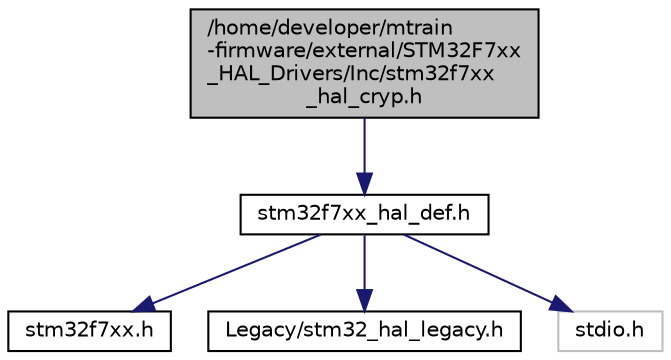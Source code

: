 digraph "/home/developer/mtrain-firmware/external/STM32F7xx_HAL_Drivers/Inc/stm32f7xx_hal_cryp.h"
{
  edge [fontname="Helvetica",fontsize="10",labelfontname="Helvetica",labelfontsize="10"];
  node [fontname="Helvetica",fontsize="10",shape=record];
  Node0 [label="/home/developer/mtrain\l-firmware/external/STM32F7xx\l_HAL_Drivers/Inc/stm32f7xx\l_hal_cryp.h",height=0.2,width=0.4,color="black", fillcolor="grey75", style="filled", fontcolor="black"];
  Node0 -> Node1 [color="midnightblue",fontsize="10",style="solid",fontname="Helvetica"];
  Node1 [label="stm32f7xx_hal_def.h",height=0.2,width=0.4,color="black", fillcolor="white", style="filled",URL="$stm32f7xx__hal__def_8h.html",tooltip="This file contains HAL common defines, enumeration, macros and structures definitions. "];
  Node1 -> Node2 [color="midnightblue",fontsize="10",style="solid",fontname="Helvetica"];
  Node2 [label="stm32f7xx.h",height=0.2,width=0.4,color="black", fillcolor="white", style="filled",URL="$stm32f7xx_8h.html",tooltip="CMSIS STM32F7xx Device Peripheral Access Layer Header File. "];
  Node1 -> Node3 [color="midnightblue",fontsize="10",style="solid",fontname="Helvetica"];
  Node3 [label="Legacy/stm32_hal_legacy.h",height=0.2,width=0.4,color="black", fillcolor="white", style="filled",URL="$stm32__hal__legacy_8h.html",tooltip="This file contains aliases definition for the STM32Cube HAL constants macros and functions maintained..."];
  Node1 -> Node4 [color="midnightblue",fontsize="10",style="solid",fontname="Helvetica"];
  Node4 [label="stdio.h",height=0.2,width=0.4,color="grey75", fillcolor="white", style="filled"];
}
